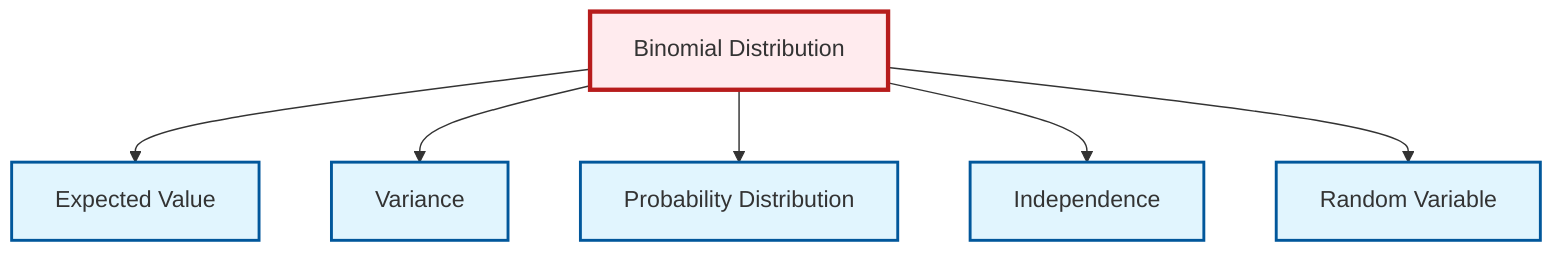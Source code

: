 graph TD
    classDef definition fill:#e1f5fe,stroke:#01579b,stroke-width:2px
    classDef theorem fill:#f3e5f5,stroke:#4a148c,stroke-width:2px
    classDef axiom fill:#fff3e0,stroke:#e65100,stroke-width:2px
    classDef example fill:#e8f5e9,stroke:#1b5e20,stroke-width:2px
    classDef current fill:#ffebee,stroke:#b71c1c,stroke-width:3px
    def-binomial-distribution["Binomial Distribution"]:::definition
    def-variance["Variance"]:::definition
    def-independence["Independence"]:::definition
    def-probability-distribution["Probability Distribution"]:::definition
    def-random-variable["Random Variable"]:::definition
    def-expectation["Expected Value"]:::definition
    def-binomial-distribution --> def-expectation
    def-binomial-distribution --> def-variance
    def-binomial-distribution --> def-probability-distribution
    def-binomial-distribution --> def-independence
    def-binomial-distribution --> def-random-variable
    class def-binomial-distribution current